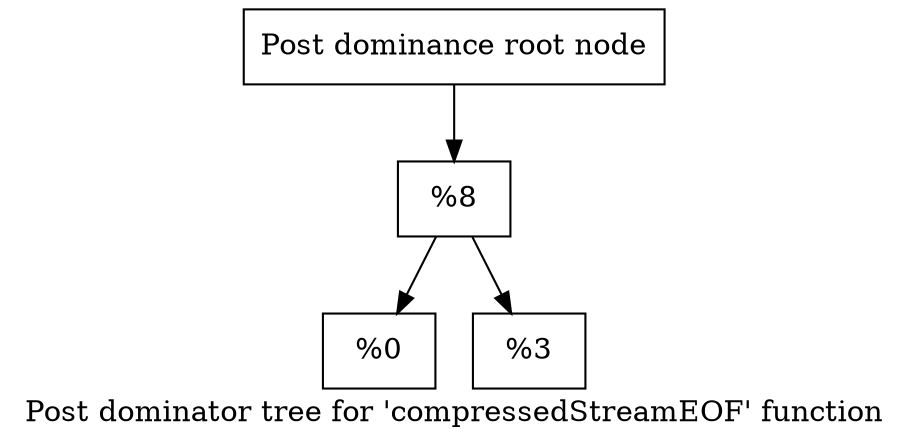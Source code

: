 digraph "Post dominator tree for 'compressedStreamEOF' function" {
	label="Post dominator tree for 'compressedStreamEOF' function";

	Node0xfb5980 [shape=record,label="{Post dominance root node}"];
	Node0xfb5980 -> Node0xfb59c0;
	Node0xfb59c0 [shape=record,label="{%8}"];
	Node0xfb59c0 -> Node0x1358b40;
	Node0xfb59c0 -> Node0xfb5a00;
	Node0x1358b40 [shape=record,label="{%0}"];
	Node0xfb5a00 [shape=record,label="{%3}"];
}
